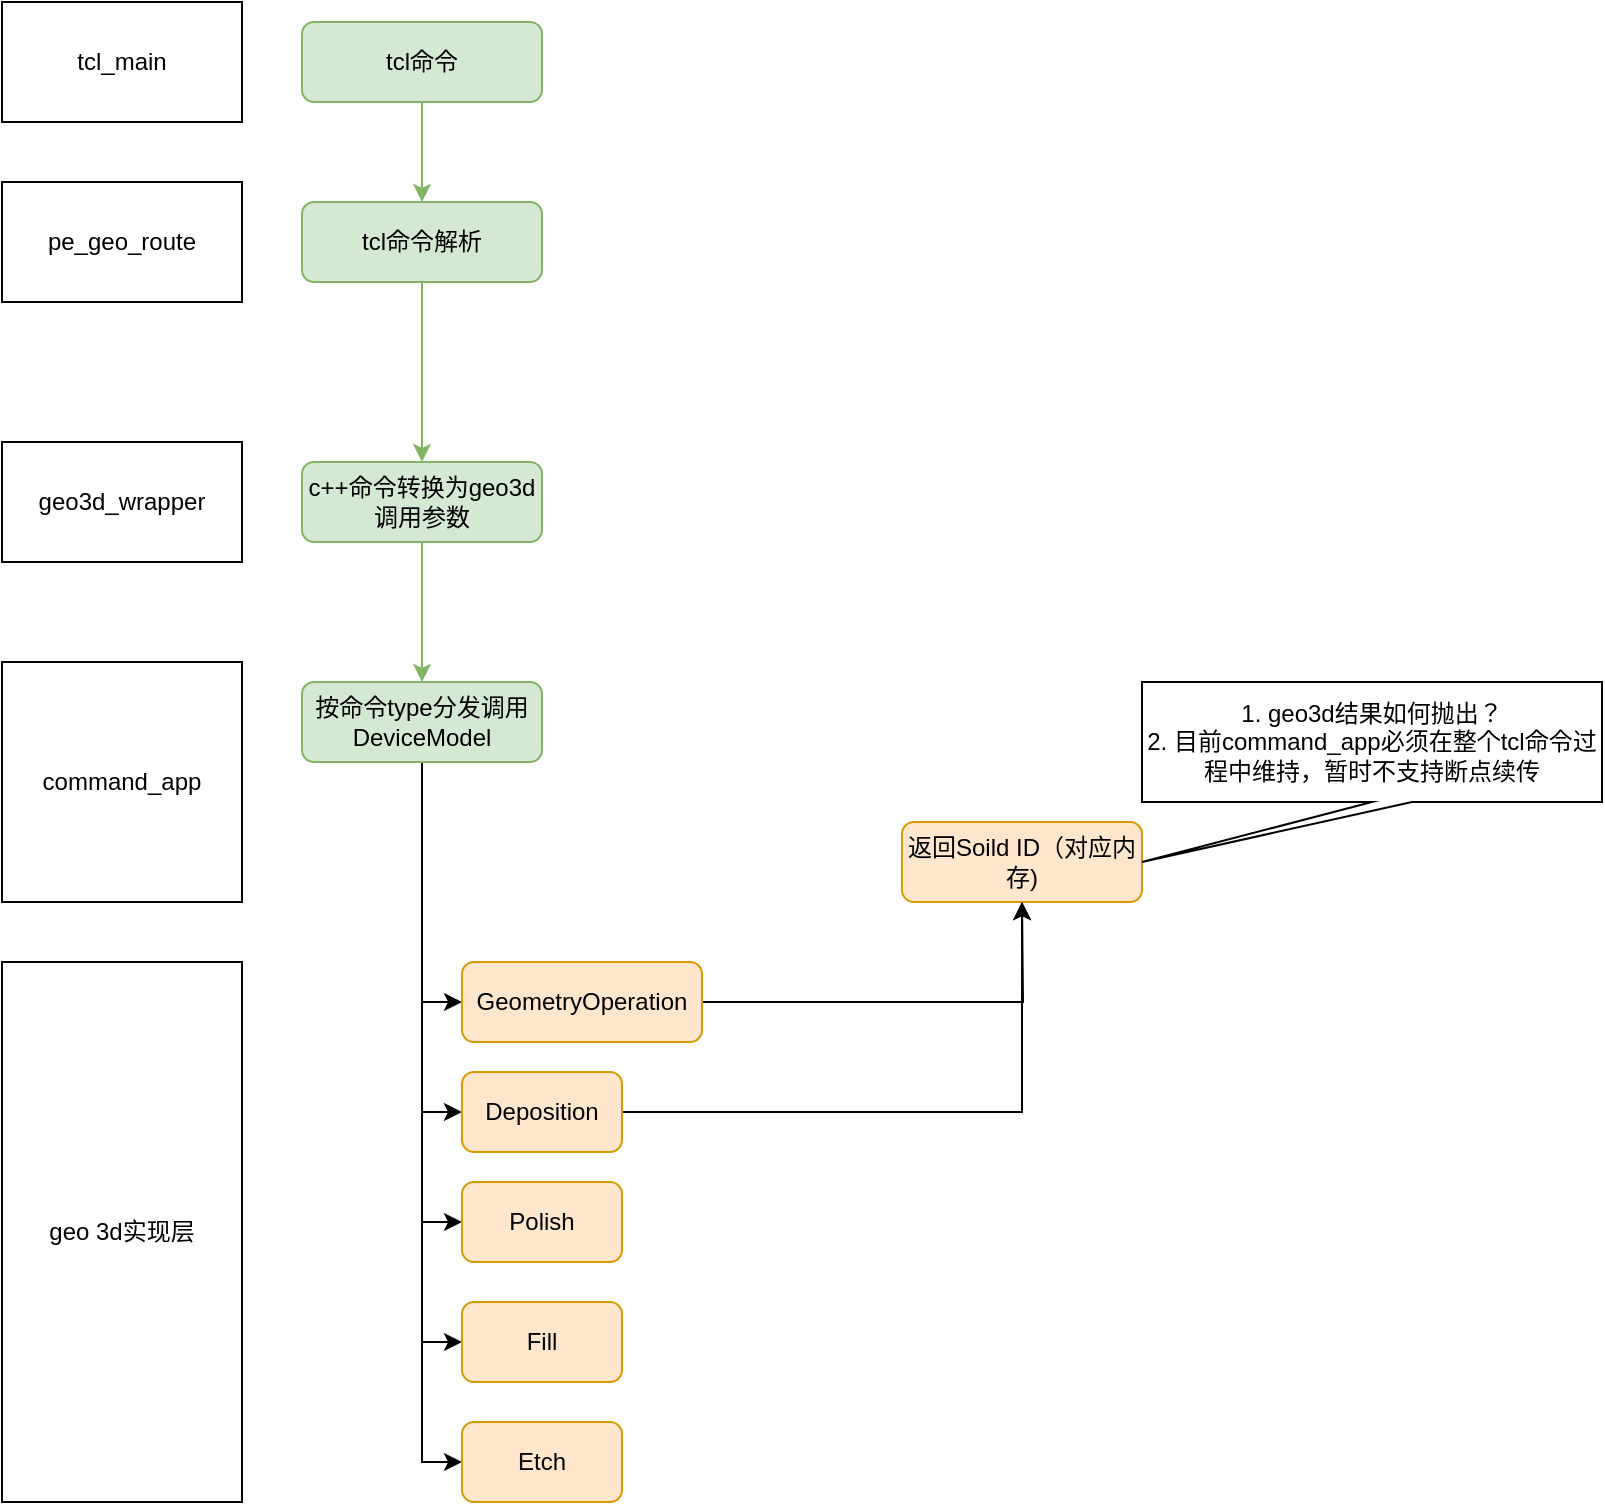 <mxfile version="22.1.15" type="github">
  <diagram id="C5RBs43oDa-KdzZeNtuy" name="Page-1">
    <mxGraphModel dx="1500" dy="843" grid="1" gridSize="10" guides="1" tooltips="1" connect="1" arrows="1" fold="1" page="1" pageScale="1" pageWidth="827" pageHeight="1169" math="0" shadow="0">
      <root>
        <mxCell id="WIyWlLk6GJQsqaUBKTNV-0" />
        <mxCell id="WIyWlLk6GJQsqaUBKTNV-1" parent="WIyWlLk6GJQsqaUBKTNV-0" />
        <mxCell id="1xFHwidM4DEau7xeVpxm-11" style="edgeStyle=orthogonalEdgeStyle;rounded=0;orthogonalLoop=1;jettySize=auto;html=1;entryX=0.5;entryY=0;entryDx=0;entryDy=0;fillColor=#d5e8d4;strokeColor=#82b366;" edge="1" parent="WIyWlLk6GJQsqaUBKTNV-1" source="WIyWlLk6GJQsqaUBKTNV-3" target="1xFHwidM4DEau7xeVpxm-0">
          <mxGeometry relative="1" as="geometry" />
        </mxCell>
        <mxCell id="WIyWlLk6GJQsqaUBKTNV-3" value="tcl命令" style="rounded=1;whiteSpace=wrap;html=1;fontSize=12;glass=0;strokeWidth=1;shadow=0;fillColor=#d5e8d4;strokeColor=#82b366;" parent="WIyWlLk6GJQsqaUBKTNV-1" vertex="1">
          <mxGeometry x="160" y="80" width="120" height="40" as="geometry" />
        </mxCell>
        <mxCell id="1xFHwidM4DEau7xeVpxm-3" style="edgeStyle=orthogonalEdgeStyle;rounded=0;orthogonalLoop=1;jettySize=auto;html=1;entryX=0.5;entryY=0;entryDx=0;entryDy=0;fillColor=#d5e8d4;strokeColor=#82b366;" edge="1" parent="WIyWlLk6GJQsqaUBKTNV-1" source="1xFHwidM4DEau7xeVpxm-0" target="1xFHwidM4DEau7xeVpxm-2">
          <mxGeometry relative="1" as="geometry" />
        </mxCell>
        <mxCell id="1xFHwidM4DEau7xeVpxm-0" value="tcl命令解析" style="rounded=1;whiteSpace=wrap;html=1;fontSize=12;glass=0;strokeWidth=1;shadow=0;fillColor=#d5e8d4;strokeColor=#82b366;" vertex="1" parent="WIyWlLk6GJQsqaUBKTNV-1">
          <mxGeometry x="160" y="170" width="120" height="40" as="geometry" />
        </mxCell>
        <mxCell id="1xFHwidM4DEau7xeVpxm-17" style="edgeStyle=orthogonalEdgeStyle;rounded=0;orthogonalLoop=1;jettySize=auto;html=1;entryX=0.5;entryY=0;entryDx=0;entryDy=0;fillColor=#d5e8d4;strokeColor=#82b366;" edge="1" parent="WIyWlLk6GJQsqaUBKTNV-1" source="1xFHwidM4DEau7xeVpxm-2" target="1xFHwidM4DEau7xeVpxm-16">
          <mxGeometry relative="1" as="geometry" />
        </mxCell>
        <mxCell id="1xFHwidM4DEau7xeVpxm-2" value="c++命令转换为geo3d调用参数" style="rounded=1;whiteSpace=wrap;html=1;fontSize=12;glass=0;strokeWidth=1;shadow=0;fillColor=#d5e8d4;strokeColor=#82b366;" vertex="1" parent="WIyWlLk6GJQsqaUBKTNV-1">
          <mxGeometry x="160" y="300" width="120" height="40" as="geometry" />
        </mxCell>
        <mxCell id="1xFHwidM4DEau7xeVpxm-5" value="tcl_main" style="rounded=0;whiteSpace=wrap;html=1;" vertex="1" parent="WIyWlLk6GJQsqaUBKTNV-1">
          <mxGeometry x="10" y="70" width="120" height="60" as="geometry" />
        </mxCell>
        <mxCell id="1xFHwidM4DEau7xeVpxm-7" value="pe_geo_route" style="rounded=0;whiteSpace=wrap;html=1;" vertex="1" parent="WIyWlLk6GJQsqaUBKTNV-1">
          <mxGeometry x="10" y="160" width="120" height="60" as="geometry" />
        </mxCell>
        <mxCell id="1xFHwidM4DEau7xeVpxm-8" value="geo3d_wrapper" style="rounded=0;whiteSpace=wrap;html=1;" vertex="1" parent="WIyWlLk6GJQsqaUBKTNV-1">
          <mxGeometry x="10" y="290" width="120" height="60" as="geometry" />
        </mxCell>
        <mxCell id="1xFHwidM4DEau7xeVpxm-12" value="command_app" style="rounded=0;whiteSpace=wrap;html=1;" vertex="1" parent="WIyWlLk6GJQsqaUBKTNV-1">
          <mxGeometry x="10" y="400" width="120" height="120" as="geometry" />
        </mxCell>
        <mxCell id="1xFHwidM4DEau7xeVpxm-32" style="edgeStyle=orthogonalEdgeStyle;rounded=0;orthogonalLoop=1;jettySize=auto;html=1;entryX=0;entryY=0.5;entryDx=0;entryDy=0;" edge="1" parent="WIyWlLk6GJQsqaUBKTNV-1" source="1xFHwidM4DEau7xeVpxm-16" target="1xFHwidM4DEau7xeVpxm-24">
          <mxGeometry relative="1" as="geometry" />
        </mxCell>
        <mxCell id="1xFHwidM4DEau7xeVpxm-33" style="edgeStyle=orthogonalEdgeStyle;rounded=0;orthogonalLoop=1;jettySize=auto;html=1;entryX=0;entryY=0.5;entryDx=0;entryDy=0;" edge="1" parent="WIyWlLk6GJQsqaUBKTNV-1" source="1xFHwidM4DEau7xeVpxm-16" target="1xFHwidM4DEau7xeVpxm-25">
          <mxGeometry relative="1" as="geometry" />
        </mxCell>
        <mxCell id="1xFHwidM4DEau7xeVpxm-34" style="edgeStyle=orthogonalEdgeStyle;rounded=0;orthogonalLoop=1;jettySize=auto;html=1;exitX=0.5;exitY=1;exitDx=0;exitDy=0;entryX=0;entryY=0.5;entryDx=0;entryDy=0;" edge="1" parent="WIyWlLk6GJQsqaUBKTNV-1" source="1xFHwidM4DEau7xeVpxm-16" target="1xFHwidM4DEau7xeVpxm-28">
          <mxGeometry relative="1" as="geometry" />
        </mxCell>
        <mxCell id="1xFHwidM4DEau7xeVpxm-35" style="edgeStyle=orthogonalEdgeStyle;rounded=0;orthogonalLoop=1;jettySize=auto;html=1;entryX=0;entryY=0.5;entryDx=0;entryDy=0;" edge="1" parent="WIyWlLk6GJQsqaUBKTNV-1" source="1xFHwidM4DEau7xeVpxm-16" target="1xFHwidM4DEau7xeVpxm-29">
          <mxGeometry relative="1" as="geometry" />
        </mxCell>
        <mxCell id="1xFHwidM4DEau7xeVpxm-36" style="edgeStyle=orthogonalEdgeStyle;rounded=0;orthogonalLoop=1;jettySize=auto;html=1;entryX=0;entryY=0.5;entryDx=0;entryDy=0;" edge="1" parent="WIyWlLk6GJQsqaUBKTNV-1" source="1xFHwidM4DEau7xeVpxm-16" target="1xFHwidM4DEau7xeVpxm-30">
          <mxGeometry relative="1" as="geometry" />
        </mxCell>
        <mxCell id="1xFHwidM4DEau7xeVpxm-16" value="按命令type分发调用DeviceModel" style="rounded=1;whiteSpace=wrap;html=1;fontSize=12;glass=0;strokeWidth=1;shadow=0;fillColor=#d5e8d4;strokeColor=#82b366;" vertex="1" parent="WIyWlLk6GJQsqaUBKTNV-1">
          <mxGeometry x="160" y="410" width="120" height="40" as="geometry" />
        </mxCell>
        <mxCell id="1xFHwidM4DEau7xeVpxm-18" value="返回Soild ID（对应内存)" style="rounded=1;whiteSpace=wrap;html=1;fontSize=12;glass=0;strokeWidth=1;shadow=0;fillColor=#ffe6cc;strokeColor=#d79b00;" vertex="1" parent="WIyWlLk6GJQsqaUBKTNV-1">
          <mxGeometry x="460" y="480" width="120" height="40" as="geometry" />
        </mxCell>
        <mxCell id="1xFHwidM4DEau7xeVpxm-21" value="1. geo3d结果如何抛出？&lt;br&gt;2. 目前command_app必须在整个tcl命令过程中维持，暂时不支持断点续传" style="shape=callout;whiteSpace=wrap;html=1;perimeter=calloutPerimeter;position2=0;" vertex="1" parent="WIyWlLk6GJQsqaUBKTNV-1">
          <mxGeometry x="580" y="410" width="230" height="90" as="geometry" />
        </mxCell>
        <mxCell id="1xFHwidM4DEau7xeVpxm-38" style="edgeStyle=orthogonalEdgeStyle;rounded=0;orthogonalLoop=1;jettySize=auto;html=1;" edge="1" parent="WIyWlLk6GJQsqaUBKTNV-1" source="1xFHwidM4DEau7xeVpxm-24">
          <mxGeometry relative="1" as="geometry">
            <mxPoint x="520" y="520" as="targetPoint" />
          </mxGeometry>
        </mxCell>
        <mxCell id="1xFHwidM4DEau7xeVpxm-24" value="GeometryOperation" style="rounded=1;whiteSpace=wrap;html=1;fillColor=#ffe6cc;strokeColor=#d79b00;" vertex="1" parent="WIyWlLk6GJQsqaUBKTNV-1">
          <mxGeometry x="240" y="550" width="120" height="40" as="geometry" />
        </mxCell>
        <mxCell id="1xFHwidM4DEau7xeVpxm-37" style="edgeStyle=orthogonalEdgeStyle;rounded=0;orthogonalLoop=1;jettySize=auto;html=1;entryX=0.5;entryY=1;entryDx=0;entryDy=0;" edge="1" parent="WIyWlLk6GJQsqaUBKTNV-1" source="1xFHwidM4DEau7xeVpxm-25" target="1xFHwidM4DEau7xeVpxm-18">
          <mxGeometry relative="1" as="geometry" />
        </mxCell>
        <mxCell id="1xFHwidM4DEau7xeVpxm-25" value="Deposition" style="rounded=1;whiteSpace=wrap;html=1;fillColor=#ffe6cc;strokeColor=#d79b00;" vertex="1" parent="WIyWlLk6GJQsqaUBKTNV-1">
          <mxGeometry x="240" y="605" width="80" height="40" as="geometry" />
        </mxCell>
        <mxCell id="1xFHwidM4DEau7xeVpxm-28" value="Polish" style="rounded=1;whiteSpace=wrap;html=1;fillColor=#ffe6cc;strokeColor=#d79b00;" vertex="1" parent="WIyWlLk6GJQsqaUBKTNV-1">
          <mxGeometry x="240" y="660" width="80" height="40" as="geometry" />
        </mxCell>
        <mxCell id="1xFHwidM4DEau7xeVpxm-29" value="Fill" style="rounded=1;whiteSpace=wrap;html=1;fillColor=#ffe6cc;strokeColor=#d79b00;" vertex="1" parent="WIyWlLk6GJQsqaUBKTNV-1">
          <mxGeometry x="240" y="720" width="80" height="40" as="geometry" />
        </mxCell>
        <mxCell id="1xFHwidM4DEau7xeVpxm-30" value="Etch" style="rounded=1;whiteSpace=wrap;html=1;fillColor=#ffe6cc;strokeColor=#d79b00;" vertex="1" parent="WIyWlLk6GJQsqaUBKTNV-1">
          <mxGeometry x="240" y="780" width="80" height="40" as="geometry" />
        </mxCell>
        <mxCell id="1xFHwidM4DEau7xeVpxm-31" value="geo 3d实现层" style="rounded=0;whiteSpace=wrap;html=1;" vertex="1" parent="WIyWlLk6GJQsqaUBKTNV-1">
          <mxGeometry x="10" y="550" width="120" height="270" as="geometry" />
        </mxCell>
      </root>
    </mxGraphModel>
  </diagram>
</mxfile>
